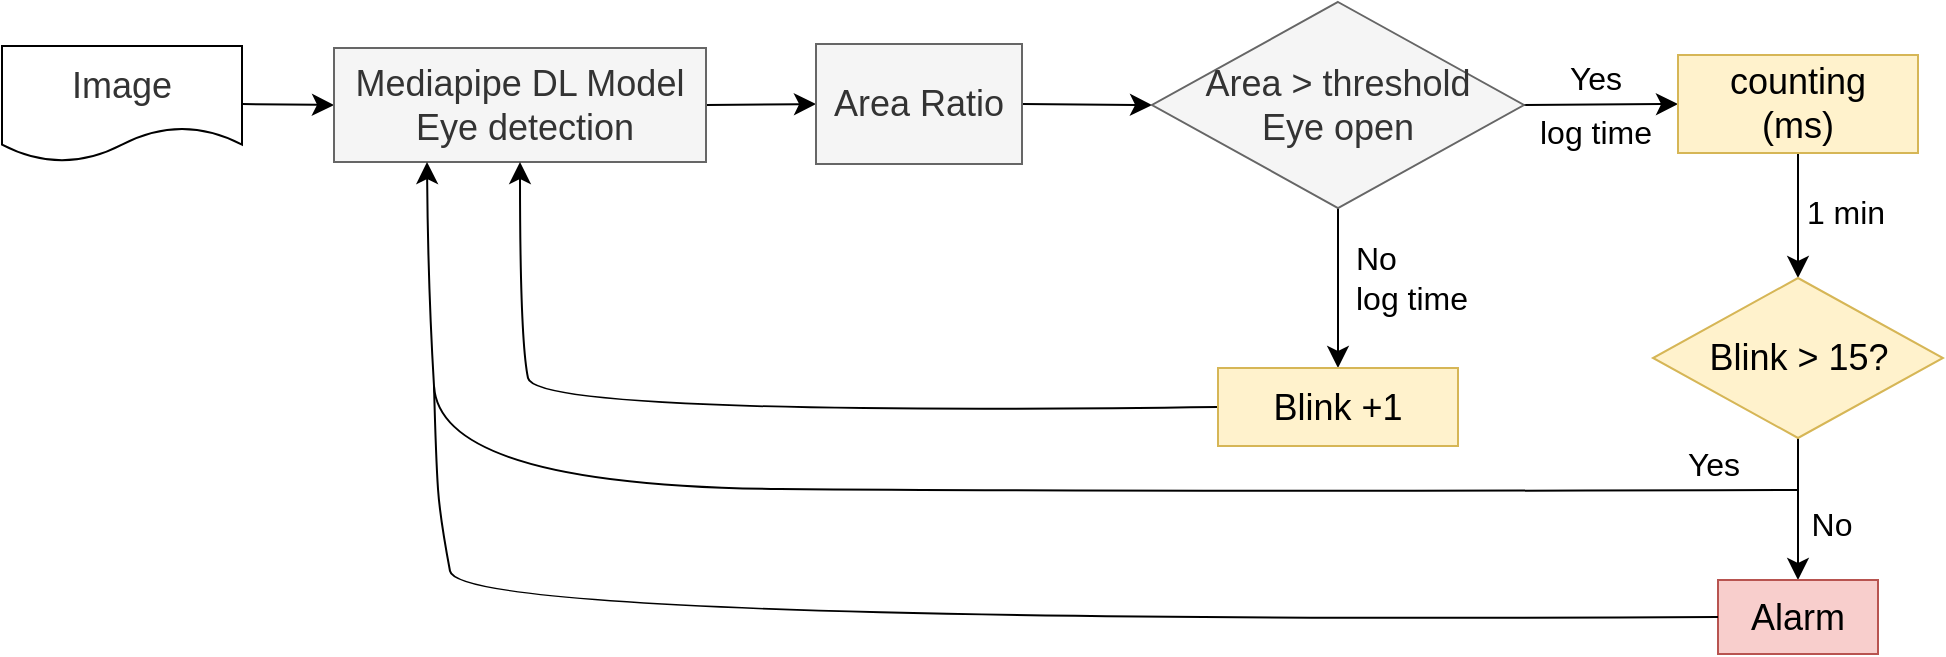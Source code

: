 <mxfile version="24.8.4">
  <diagram name="第 1 页" id="HVrorAxLob_VcS8i4H9n">
    <mxGraphModel dx="1545" dy="1567" grid="0" gridSize="10" guides="1" tooltips="1" connect="1" arrows="1" fold="1" page="0" pageScale="1" pageWidth="1390" pageHeight="980" math="0" shadow="0">
      <root>
        <mxCell id="0" />
        <mxCell id="1" parent="0" />
        <mxCell id="XJL--FenHUG43WM42UjI-4" style="edgeStyle=none;curved=1;rounded=0;orthogonalLoop=1;jettySize=auto;html=1;exitX=1;exitY=0.5;exitDx=0;exitDy=0;entryX=0;entryY=0.5;entryDx=0;entryDy=0;fontSize=12;startSize=8;endSize=8;" edge="1" parent="1" source="XJL--FenHUG43WM42UjI-2" target="XJL--FenHUG43WM42UjI-3">
          <mxGeometry relative="1" as="geometry" />
        </mxCell>
        <mxCell id="XJL--FenHUG43WM42UjI-2" value="&lt;span style=&quot;caret-color: rgb(51, 51, 51); color: rgb(51, 51, 51); font-size: 18px;&quot;&gt;Image&lt;/span&gt;" style="shape=document;whiteSpace=wrap;html=1;boundedLbl=1;" vertex="1" parent="1">
          <mxGeometry x="-92" y="-542" width="120" height="58" as="geometry" />
        </mxCell>
        <mxCell id="XJL--FenHUG43WM42UjI-6" style="edgeStyle=none;curved=1;rounded=0;orthogonalLoop=1;jettySize=auto;html=1;exitX=1;exitY=0.5;exitDx=0;exitDy=0;entryX=0;entryY=0.5;entryDx=0;entryDy=0;fontSize=12;startSize=8;endSize=8;" edge="1" parent="1" source="XJL--FenHUG43WM42UjI-3" target="XJL--FenHUG43WM42UjI-5">
          <mxGeometry relative="1" as="geometry" />
        </mxCell>
        <mxCell id="XJL--FenHUG43WM42UjI-3" value="&lt;font style=&quot;font-size: 18px;&quot;&gt;Mediapipe DL Model&lt;/font&gt;&lt;div&gt;&lt;div style=&quot;font-size: 18px;&quot;&gt;&lt;font style=&quot;font-size: 18px;&quot;&gt;&amp;nbsp;Eye detection&lt;/font&gt;&lt;/div&gt;&lt;/div&gt;" style="rounded=0;whiteSpace=wrap;html=1;fillColor=#f5f5f5;fontColor=#333333;strokeColor=#666666;" vertex="1" parent="1">
          <mxGeometry x="74" y="-541" width="186" height="57" as="geometry" />
        </mxCell>
        <mxCell id="XJL--FenHUG43WM42UjI-8" style="edgeStyle=none;curved=1;rounded=0;orthogonalLoop=1;jettySize=auto;html=1;exitX=1;exitY=0.5;exitDx=0;exitDy=0;entryX=0;entryY=0.5;entryDx=0;entryDy=0;fontSize=12;startSize=8;endSize=8;" edge="1" parent="1" source="XJL--FenHUG43WM42UjI-5" target="XJL--FenHUG43WM42UjI-7">
          <mxGeometry relative="1" as="geometry" />
        </mxCell>
        <mxCell id="XJL--FenHUG43WM42UjI-5" value="&lt;font style=&quot;font-size: 18px;&quot;&gt;Area Ratio&lt;/font&gt;" style="rounded=0;whiteSpace=wrap;html=1;fillColor=#f5f5f5;fontColor=#333333;strokeColor=#666666;" vertex="1" parent="1">
          <mxGeometry x="315" y="-543" width="103" height="60" as="geometry" />
        </mxCell>
        <mxCell id="XJL--FenHUG43WM42UjI-10" style="edgeStyle=none;curved=1;rounded=0;orthogonalLoop=1;jettySize=auto;html=1;exitX=0.5;exitY=1;exitDx=0;exitDy=0;entryX=0.5;entryY=0;entryDx=0;entryDy=0;fontSize=12;startSize=8;endSize=8;" edge="1" parent="1" source="XJL--FenHUG43WM42UjI-7" target="XJL--FenHUG43WM42UjI-9">
          <mxGeometry relative="1" as="geometry" />
        </mxCell>
        <mxCell id="XJL--FenHUG43WM42UjI-16" style="edgeStyle=none;curved=1;rounded=0;orthogonalLoop=1;jettySize=auto;html=1;exitX=1;exitY=0.5;exitDx=0;exitDy=0;entryX=0;entryY=0.5;entryDx=0;entryDy=0;fontSize=12;startSize=8;endSize=8;" edge="1" parent="1" source="XJL--FenHUG43WM42UjI-7" target="XJL--FenHUG43WM42UjI-14">
          <mxGeometry relative="1" as="geometry" />
        </mxCell>
        <mxCell id="XJL--FenHUG43WM42UjI-7" value="&lt;font style=&quot;font-size: 18px;&quot;&gt;Area &amp;gt; threshold&lt;/font&gt;&lt;div style=&quot;font-size: 18px;&quot;&gt;&lt;font style=&quot;font-size: 18px;&quot;&gt;Eye open&lt;/font&gt;&lt;/div&gt;" style="rhombus;whiteSpace=wrap;html=1;fillColor=#f5f5f5;fontColor=#333333;strokeColor=#666666;" vertex="1" parent="1">
          <mxGeometry x="483" y="-564" width="186" height="103" as="geometry" />
        </mxCell>
        <mxCell id="XJL--FenHUG43WM42UjI-15" style="edgeStyle=none;curved=1;rounded=0;orthogonalLoop=1;jettySize=auto;html=1;exitX=0;exitY=0.5;exitDx=0;exitDy=0;entryX=0.5;entryY=1;entryDx=0;entryDy=0;fontSize=12;startSize=8;endSize=8;" edge="1" parent="1" source="XJL--FenHUG43WM42UjI-9" target="XJL--FenHUG43WM42UjI-3">
          <mxGeometry relative="1" as="geometry">
            <Array as="points">
              <mxPoint x="175" y="-357" />
              <mxPoint x="167" y="-395" />
            </Array>
          </mxGeometry>
        </mxCell>
        <mxCell id="XJL--FenHUG43WM42UjI-9" value="&lt;font style=&quot;font-size: 18px;&quot;&gt;Blink +1&lt;/font&gt;" style="rounded=0;whiteSpace=wrap;html=1;fillColor=#fff2cc;strokeColor=#d6b656;" vertex="1" parent="1">
          <mxGeometry x="516" y="-381" width="120" height="39" as="geometry" />
        </mxCell>
        <mxCell id="XJL--FenHUG43WM42UjI-13" value="No&lt;div&gt;log time&lt;/div&gt;" style="text;html=1;align=left;verticalAlign=middle;whiteSpace=wrap;rounded=0;fontSize=16;" vertex="1" parent="1">
          <mxGeometry x="583" y="-441" width="60" height="30" as="geometry" />
        </mxCell>
        <mxCell id="XJL--FenHUG43WM42UjI-20" style="edgeStyle=none;curved=1;rounded=0;orthogonalLoop=1;jettySize=auto;html=1;entryX=0.5;entryY=0;entryDx=0;entryDy=0;fontSize=12;startSize=8;endSize=8;" edge="1" parent="1" source="XJL--FenHUG43WM42UjI-14" target="XJL--FenHUG43WM42UjI-19">
          <mxGeometry relative="1" as="geometry" />
        </mxCell>
        <mxCell id="XJL--FenHUG43WM42UjI-14" value="&lt;font style=&quot;font-size: 18px;&quot;&gt;counting&lt;/font&gt;&lt;div style=&quot;font-size: 18px;&quot;&gt;&lt;font style=&quot;font-size: 18px;&quot;&gt;(ms)&lt;/font&gt;&lt;/div&gt;" style="rounded=0;whiteSpace=wrap;html=1;fillColor=#fff2cc;strokeColor=#d6b656;" vertex="1" parent="1">
          <mxGeometry x="746" y="-537.5" width="120" height="49" as="geometry" />
        </mxCell>
        <mxCell id="XJL--FenHUG43WM42UjI-17" value="Yes" style="text;html=1;align=center;verticalAlign=middle;whiteSpace=wrap;rounded=0;fontSize=16;" vertex="1" parent="1">
          <mxGeometry x="675" y="-541" width="60" height="30" as="geometry" />
        </mxCell>
        <mxCell id="XJL--FenHUG43WM42UjI-18" value="log time" style="text;html=1;align=center;verticalAlign=middle;whiteSpace=wrap;rounded=0;fontSize=16;" vertex="1" parent="1">
          <mxGeometry x="675" y="-514" width="60" height="30" as="geometry" />
        </mxCell>
        <mxCell id="XJL--FenHUG43WM42UjI-23" style="edgeStyle=none;curved=1;rounded=0;orthogonalLoop=1;jettySize=auto;html=1;exitX=0.5;exitY=1;exitDx=0;exitDy=0;fontSize=12;startSize=8;endSize=8;" edge="1" parent="1" source="XJL--FenHUG43WM42UjI-19" target="XJL--FenHUG43WM42UjI-22">
          <mxGeometry relative="1" as="geometry" />
        </mxCell>
        <mxCell id="XJL--FenHUG43WM42UjI-19" value="&lt;font style=&quot;font-size: 18px;&quot;&gt;Blink &amp;gt; 15?&lt;/font&gt;" style="rhombus;whiteSpace=wrap;html=1;fillColor=#fff2cc;strokeColor=#d6b656;" vertex="1" parent="1">
          <mxGeometry x="733.5" y="-426" width="145" height="80" as="geometry" />
        </mxCell>
        <mxCell id="XJL--FenHUG43WM42UjI-21" value="1 min" style="text;html=1;align=center;verticalAlign=middle;whiteSpace=wrap;rounded=0;fontSize=16;" vertex="1" parent="1">
          <mxGeometry x="800" y="-474" width="60" height="30" as="geometry" />
        </mxCell>
        <mxCell id="XJL--FenHUG43WM42UjI-22" value="&lt;font style=&quot;font-size: 18px;&quot;&gt;Alarm&lt;/font&gt;" style="rounded=0;whiteSpace=wrap;html=1;fillColor=#f8cecc;strokeColor=#b85450;" vertex="1" parent="1">
          <mxGeometry x="766" y="-275" width="80" height="37" as="geometry" />
        </mxCell>
        <mxCell id="XJL--FenHUG43WM42UjI-24" value="No" style="text;html=1;align=center;verticalAlign=middle;whiteSpace=wrap;rounded=0;fontSize=16;" vertex="1" parent="1">
          <mxGeometry x="793" y="-318" width="60" height="30" as="geometry" />
        </mxCell>
        <mxCell id="XJL--FenHUG43WM42UjI-25" value="" style="endArrow=classic;html=1;rounded=0;fontSize=12;startSize=8;endSize=8;curved=1;entryX=0.25;entryY=1;entryDx=0;entryDy=0;" edge="1" parent="1" target="XJL--FenHUG43WM42UjI-3">
          <mxGeometry width="50" height="50" relative="1" as="geometry">
            <mxPoint x="806" y="-320" as="sourcePoint" />
            <mxPoint x="108" y="-326" as="targetPoint" />
            <Array as="points">
              <mxPoint x="467" y="-319" />
              <mxPoint x="127" y="-322" />
              <mxPoint x="121" y="-422" />
            </Array>
          </mxGeometry>
        </mxCell>
        <mxCell id="XJL--FenHUG43WM42UjI-26" value="Yes" style="text;html=1;align=center;verticalAlign=middle;whiteSpace=wrap;rounded=0;fontSize=16;" vertex="1" parent="1">
          <mxGeometry x="733.5" y="-348" width="60" height="30" as="geometry" />
        </mxCell>
        <mxCell id="XJL--FenHUG43WM42UjI-29" value="" style="endArrow=none;html=1;rounded=0;fontSize=12;startSize=8;endSize=8;curved=1;entryX=0;entryY=0.5;entryDx=0;entryDy=0;" edge="1" parent="1" target="XJL--FenHUG43WM42UjI-22">
          <mxGeometry width="50" height="50" relative="1" as="geometry">
            <mxPoint x="124" y="-372" as="sourcePoint" />
            <mxPoint x="223" y="-280" as="targetPoint" />
            <Array as="points">
              <mxPoint x="125" y="-335" />
              <mxPoint x="127" y="-306" />
              <mxPoint x="137" y="-253" />
            </Array>
          </mxGeometry>
        </mxCell>
      </root>
    </mxGraphModel>
  </diagram>
</mxfile>
